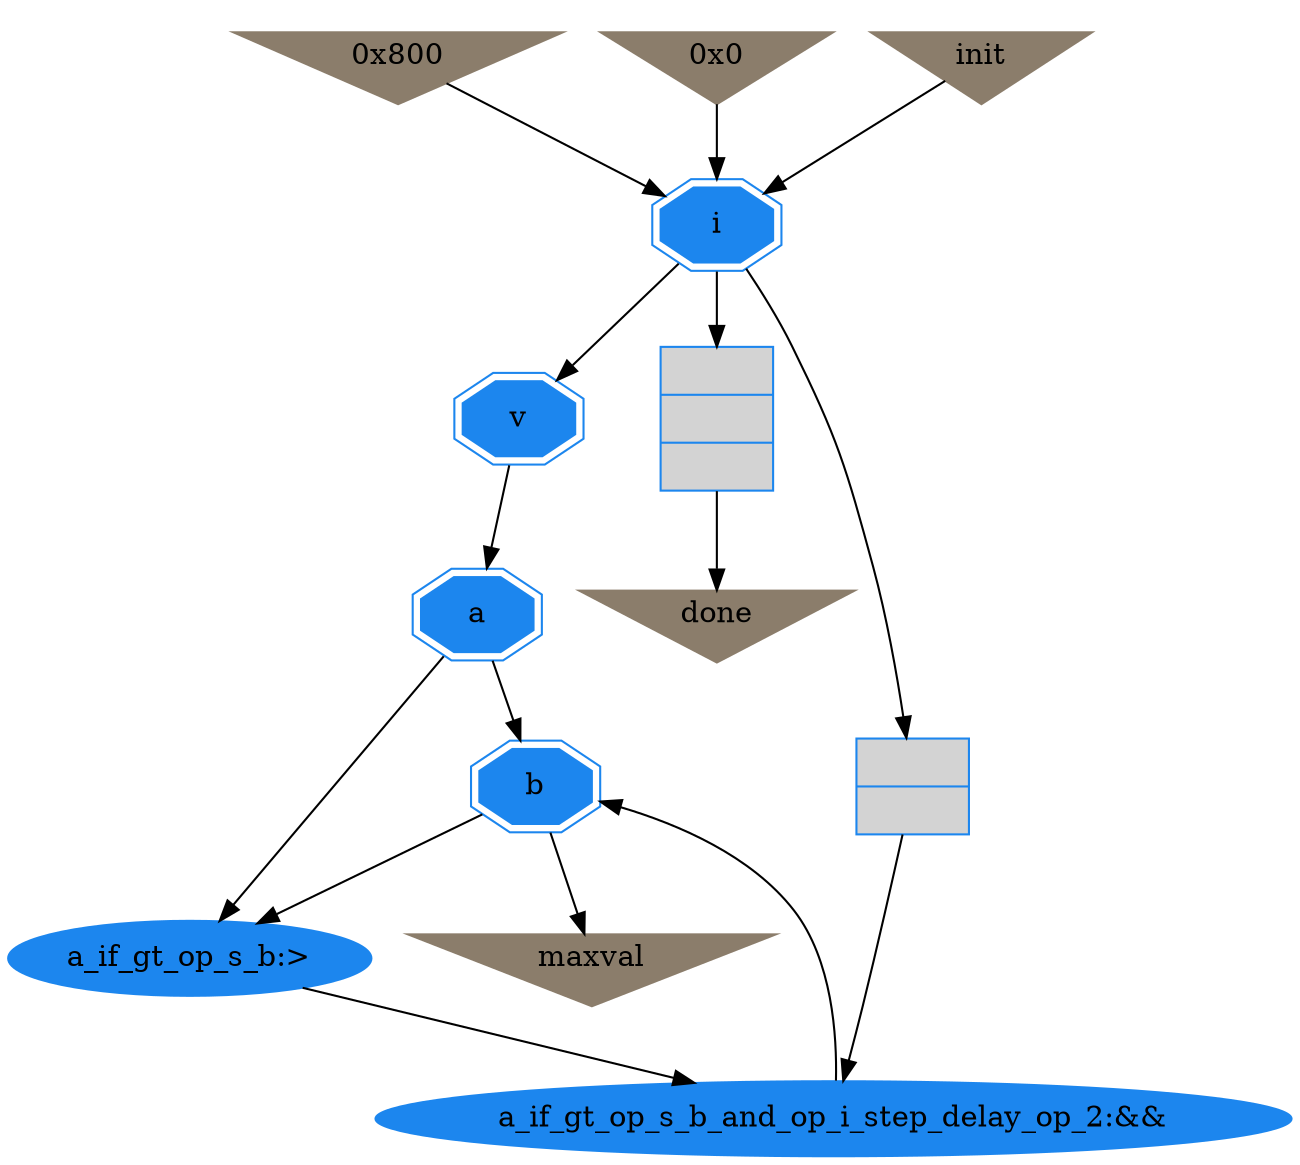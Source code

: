 digraph max_alp {
{
	node [shape=ellipse, style=filled, color=dodgerblue2];
	"b" [label="b" shape=doubleoctagon  color=dodgerblue2 ];
	"a_if_gt_op_s_b" [label="a_if_gt_op_s_b:>"  color=dodgerblue2 ];
	"maxval" [color=bisque4 shape=invtriangle label="maxval"];
	"v" [label="v" shape=doubleoctagon  color=dodgerblue2 ];
	"a_if_gt_op_s_b_and_op_i_step_delay_op_2" [label="a_if_gt_op_s_b_and_op_i_step_delay_op_2:&&"  color=dodgerblue2 ];
	"c31" [color=bisque4 shape=invtriangle label="0x800"];
	"c30" [color=bisque4 shape=invtriangle label="0x0"];
	"i_done_delay_op_3" [label="{||}" shape=record fillcolor=lightgray  color=dodgerblue2 ];
	"i_step_delay_op_2" [label="{|}" shape=record fillcolor=lightgray  color=dodgerblue2 ];
	"done" [color=bisque4 shape=invtriangle label="done"];
	"i" [label="i" shape=doubleoctagon  color=dodgerblue2 ];
	"init" [color=bisque4 shape=invtriangle label="init"];
	"a" [label="a" shape=doubleoctagon  color=dodgerblue2 ];
}
	"i" -> "i_step_delay_op_2":input
	"init" -> "i"
	"a_if_gt_op_s_b_and_op_i_step_delay_op_2" -> "b"
	"a" -> "a_if_gt_op_s_b"
	"c30" -> "i"
	"i_step_delay_op_2" -> "a_if_gt_op_s_b_and_op_i_step_delay_op_2"
	"i" -> "i_done_delay_op_3":input
	"i_done_delay_op_3" -> "done"
	"b" -> "maxval"
	"c31" -> "i"
	"v" -> "a"
	"a" -> "b"
	"b" -> "a_if_gt_op_s_b"
	"a_if_gt_op_s_b" -> "a_if_gt_op_s_b_and_op_i_step_delay_op_2"
	"i" -> "v"
}